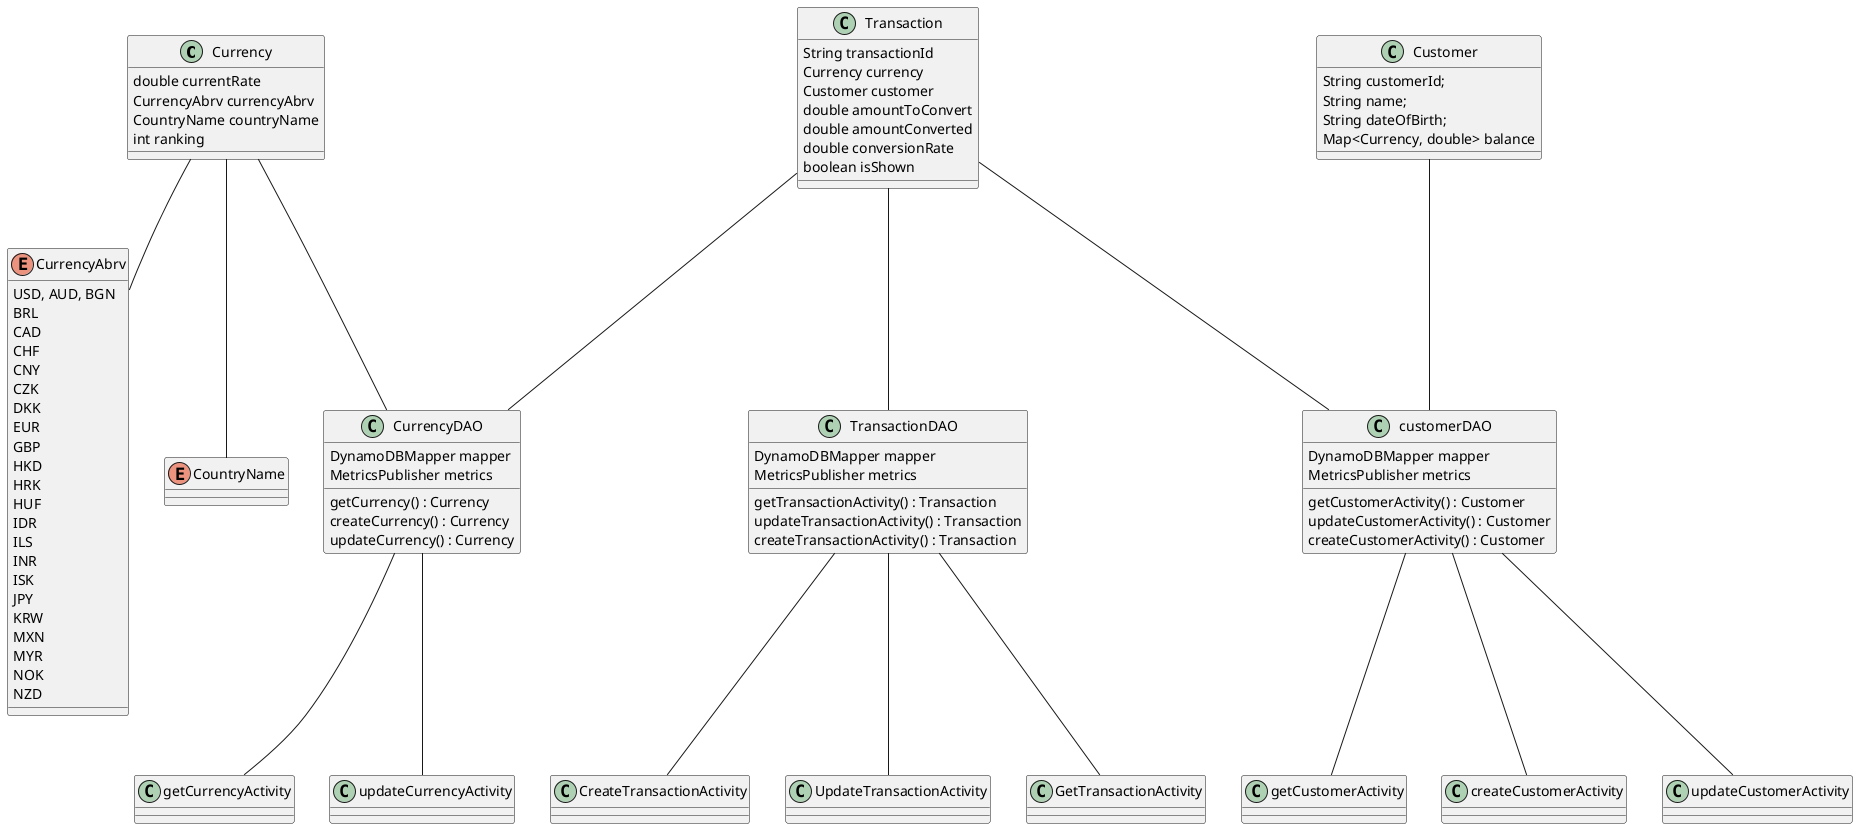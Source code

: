 @startuml
Currency -- CurrencyAbrv
Transaction -- TransactionDAO
TransactionDAO -- CreateTransactionActivity
TransactionDAO -- UpdateTransactionActivity
TransactionDAO -- GetTransactionActivity
Currency -- CurrencyDAO
Transaction -- customerDAO
Customer -- customerDAO
customerDAO -- getCustomerActivity
customerDAO -- createCustomerActivity
customerDAO -- updateCustomerActivity
Transaction -- CurrencyDAO
CurrencyDAO -- getCurrencyActivity
CurrencyDAO -- updateCurrencyActivity
Currency -- CountryName
class Currency {
double currentRate
CurrencyAbrv currencyAbrv
CountryName countryName
int ranking
}
ENUM CountryName{

}

ENUM CurrencyAbrv {
USD, AUD, BGN
BRL
CAD
CHF
CNY
CZK
DKK
EUR
GBP
HKD
HRK
HUF
IDR
ILS
INR
ISK
JPY
KRW
MXN
MYR
NOK
NZD
}
class CurrencyDAO {
DynamoDBMapper mapper
MetricsPublisher metrics
getCurrency() : Currency
createCurrency() : Currency
updateCurrency() : Currency
}

class updateCurrencyActivity{
}
class getCurrencyActivity {
}
class TransactionDAO {
DynamoDBMapper mapper
MetricsPublisher metrics
getTransactionActivity() : Transaction
updateTransactionActivity() : Transaction
createTransactionActivity() : Transaction
}
class Transaction {
String transactionId
Currency currency
Customer customer
double amountToConvert
double amountConverted
double conversionRate
boolean isShown
}
class UpdateTransactionActivity {
}
class CreateTransactionActivity {
}
class GetTransactionActivity {
}

class customerDAO {
DynamoDBMapper mapper
MetricsPublisher metrics
getCustomerActivity() : Customer
updateCustomerActivity() : Customer
createCustomerActivity() : Customer
}

class Customer {
String customerId;
String name;
String dateOfBirth;
Map<Currency, double> balance
}
@enduml
